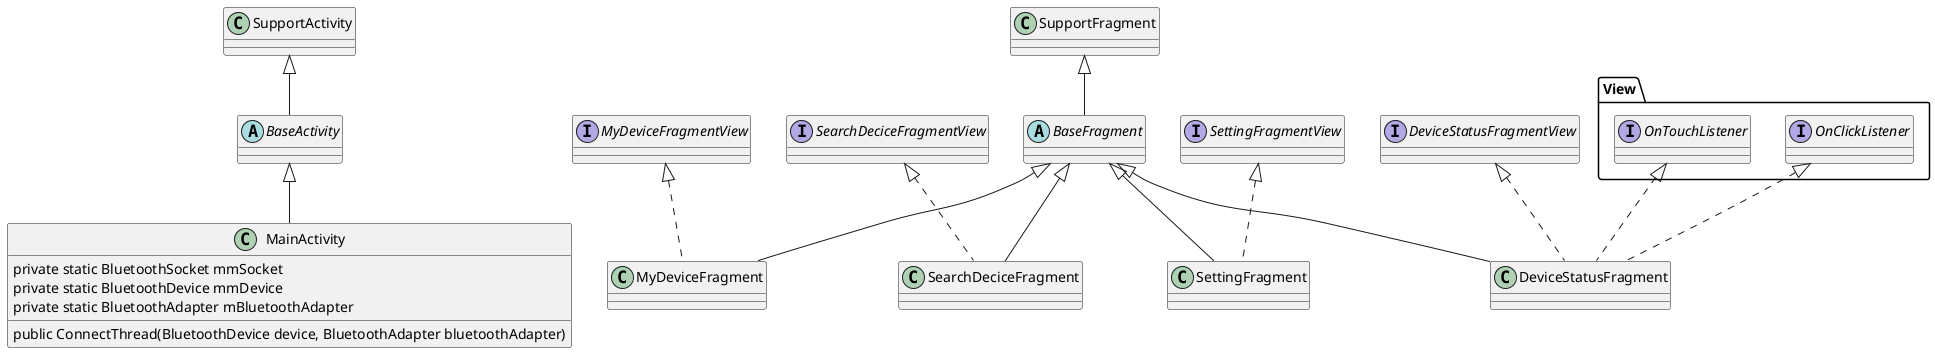 @startuml

abstract class BaseActivity extends SupportActivity
class MainActivity extends BaseActivity {
    private static BluetoothSocket mmSocket
    private static BluetoothDevice mmDevice
    private static BluetoothAdapter mBluetoothAdapter
    public ConnectThread(BluetoothDevice device, BluetoothAdapter bluetoothAdapter)
}
abstract class BaseFragment extends SupportFragment
class MyDeviceFragment extends BaseFragment implements MyDeviceFragmentView
class SearchDeciceFragment extends BaseFragment implements SearchDeciceFragmentView
class SettingFragment extends BaseFragment implements SettingFragmentView
class DeviceStatusFragment extends BaseFragment implements DeviceStatusFragmentView, View.OnClickListener, View.OnTouchListener

@enduml